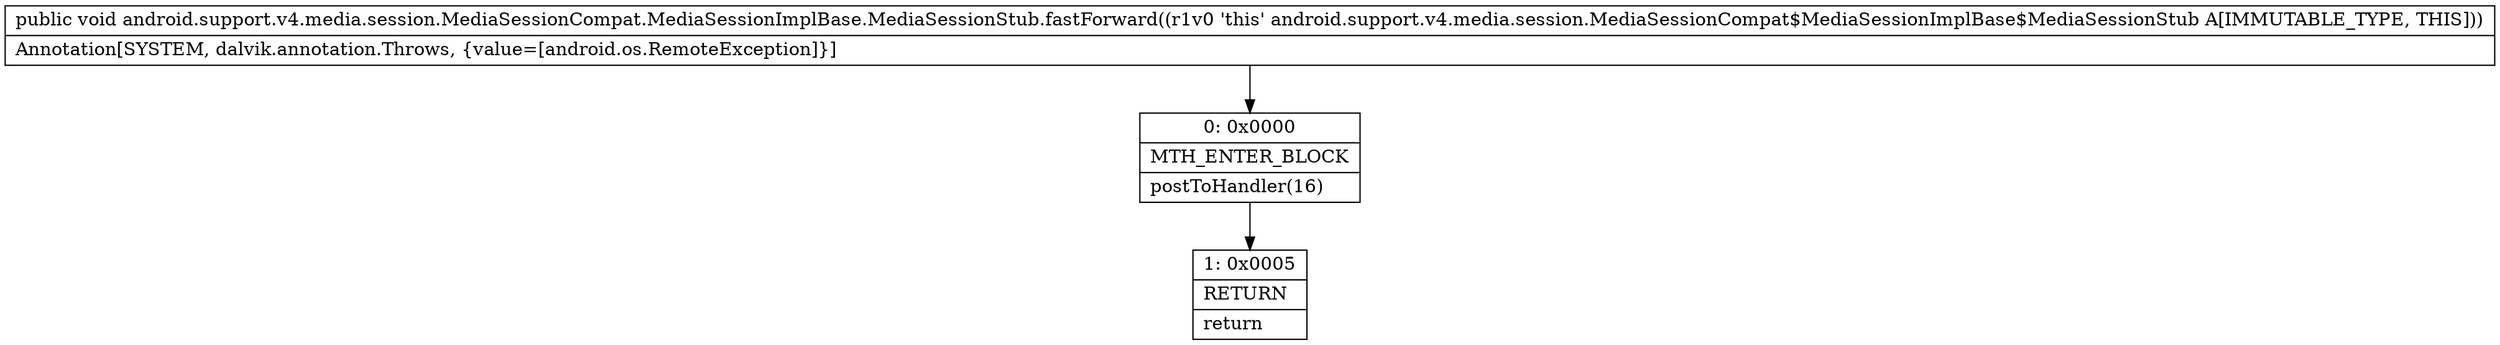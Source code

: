 digraph "CFG forandroid.support.v4.media.session.MediaSessionCompat.MediaSessionImplBase.MediaSessionStub.fastForward()V" {
Node_0 [shape=record,label="{0\:\ 0x0000|MTH_ENTER_BLOCK\l|postToHandler(16)\l}"];
Node_1 [shape=record,label="{1\:\ 0x0005|RETURN\l|return\l}"];
MethodNode[shape=record,label="{public void android.support.v4.media.session.MediaSessionCompat.MediaSessionImplBase.MediaSessionStub.fastForward((r1v0 'this' android.support.v4.media.session.MediaSessionCompat$MediaSessionImplBase$MediaSessionStub A[IMMUTABLE_TYPE, THIS]))  | Annotation[SYSTEM, dalvik.annotation.Throws, \{value=[android.os.RemoteException]\}]\l}"];
MethodNode -> Node_0;
Node_0 -> Node_1;
}

